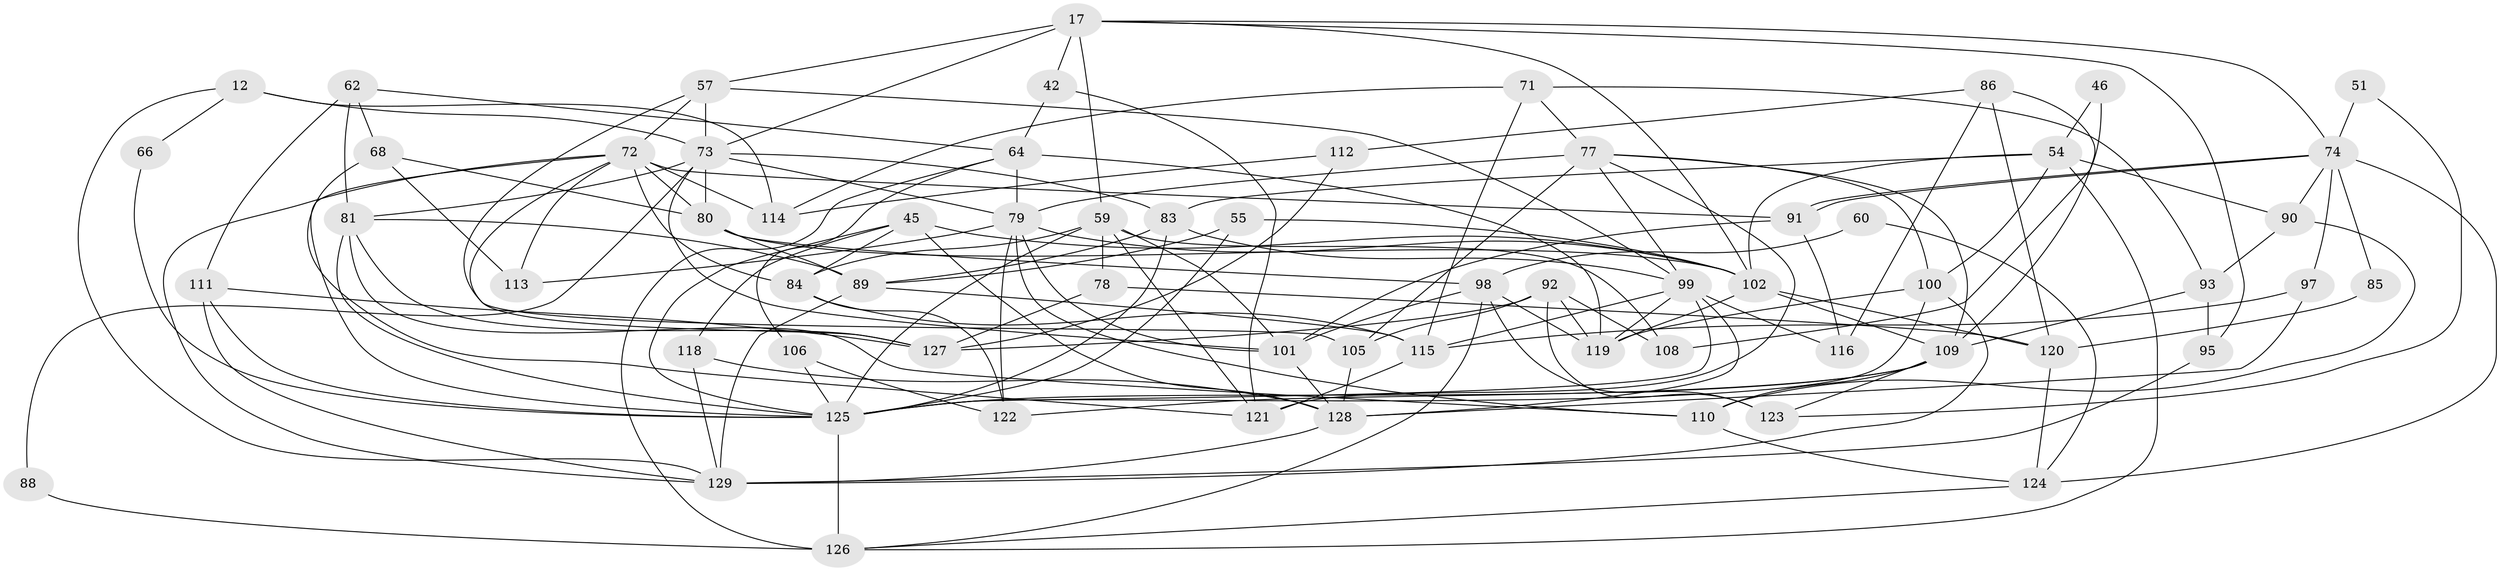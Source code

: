 // original degree distribution, {4: 0.2713178294573643, 3: 0.24806201550387597, 7: 0.03875968992248062, 2: 0.15503875968992248, 5: 0.16279069767441862, 8: 0.015503875968992248, 6: 0.10852713178294573}
// Generated by graph-tools (version 1.1) at 2025/02/03/05/25 17:02:40]
// undirected, 64 vertices, 161 edges
graph export_dot {
graph [start="1"]
  node [color=gray90,style=filled];
  12;
  17;
  42 [super="+5"];
  45 [super="+38"];
  46;
  51;
  54 [super="+27"];
  55;
  57 [super="+48"];
  59 [super="+44"];
  60;
  62;
  64 [super="+3"];
  66;
  68;
  71;
  72 [super="+21+61"];
  73 [super="+25+63"];
  74 [super="+47"];
  77 [super="+56"];
  78;
  79 [super="+70+76"];
  80 [super="+52"];
  81 [super="+4+8"];
  83;
  84 [super="+31"];
  85;
  86;
  88;
  89 [super="+30"];
  90;
  91 [super="+34"];
  92 [super="+50"];
  93 [super="+6"];
  95;
  97;
  98 [super="+24"];
  99 [super="+1+11+75"];
  100;
  101 [super="+18"];
  102 [super="+82"];
  105;
  106;
  108;
  109 [super="+69+58"];
  110;
  111;
  112;
  113 [super="+39"];
  114 [super="+53"];
  115 [super="+33+32+26"];
  116;
  118;
  119 [super="+67"];
  120;
  121 [super="+87"];
  122 [super="+36"];
  123;
  124 [super="+23"];
  125 [super="+117+107+103+96"];
  126 [super="+14+22"];
  127 [super="+104"];
  128 [super="+16+65"];
  129 [super="+49"];
  12 -- 129;
  12 -- 66;
  12 -- 114;
  12 -- 73;
  17 -- 73;
  17 -- 42;
  17 -- 95;
  17 -- 74;
  17 -- 57 [weight=2];
  17 -- 59;
  17 -- 102;
  42 -- 64;
  42 -- 121;
  45 -- 118;
  45 -- 128;
  45 -- 84;
  45 -- 102;
  45 -- 125;
  46 -- 108;
  46 -- 54;
  51 -- 123;
  51 -- 74;
  54 -- 83 [weight=2];
  54 -- 90;
  54 -- 100;
  54 -- 126;
  54 -- 102;
  55 -- 102;
  55 -- 89;
  55 -- 125;
  57 -- 99;
  57 -- 72 [weight=2];
  57 -- 105;
  57 -- 73;
  59 -- 84;
  59 -- 101;
  59 -- 121;
  59 -- 108;
  59 -- 78;
  59 -- 125;
  60 -- 124;
  60 -- 98;
  62 -- 64;
  62 -- 111;
  62 -- 68;
  62 -- 81;
  64 -- 106;
  64 -- 126;
  64 -- 119 [weight=2];
  64 -- 79;
  66 -- 125;
  68 -- 80;
  68 -- 113;
  68 -- 121;
  71 -- 115;
  71 -- 77 [weight=2];
  71 -- 114 [weight=2];
  71 -- 93;
  72 -- 84;
  72 -- 91 [weight=2];
  72 -- 127 [weight=2];
  72 -- 80 [weight=2];
  72 -- 114;
  72 -- 113;
  72 -- 129;
  72 -- 125 [weight=2];
  73 -- 81;
  73 -- 79 [weight=2];
  73 -- 80 [weight=2];
  73 -- 101;
  73 -- 83;
  73 -- 88;
  74 -- 91;
  74 -- 91;
  74 -- 85;
  74 -- 90;
  74 -- 97;
  74 -- 124;
  77 -- 99;
  77 -- 121;
  77 -- 100;
  77 -- 109;
  77 -- 105;
  77 -- 79;
  78 -- 127;
  78 -- 120;
  79 -- 101 [weight=2];
  79 -- 110;
  79 -- 113;
  79 -- 102;
  79 -- 122;
  80 -- 98;
  80 -- 89;
  80 -- 102;
  81 -- 89 [weight=2];
  81 -- 110;
  81 -- 127;
  81 -- 125 [weight=4];
  83 -- 99;
  83 -- 89;
  83 -- 125 [weight=2];
  84 -- 115 [weight=2];
  84 -- 122;
  85 -- 120;
  86 -- 116;
  86 -- 120;
  86 -- 112;
  86 -- 109;
  88 -- 126;
  89 -- 115 [weight=2];
  89 -- 129;
  90 -- 93;
  90 -- 110;
  91 -- 116;
  91 -- 101 [weight=2];
  92 -- 123 [weight=2];
  92 -- 105;
  92 -- 108;
  92 -- 119;
  92 -- 127;
  93 -- 95;
  93 -- 109 [weight=2];
  95 -- 129;
  97 -- 115 [weight=2];
  97 -- 128;
  98 -- 119;
  98 -- 101;
  98 -- 123;
  98 -- 126;
  99 -- 115 [weight=2];
  99 -- 116;
  99 -- 119 [weight=2];
  99 -- 128 [weight=2];
  99 -- 125 [weight=2];
  100 -- 119;
  100 -- 129;
  100 -- 125;
  101 -- 128;
  102 -- 119;
  102 -- 120;
  102 -- 109;
  105 -- 128;
  106 -- 122;
  106 -- 125;
  109 -- 110;
  109 -- 123;
  109 -- 122;
  109 -- 125 [weight=2];
  110 -- 124;
  111 -- 127;
  111 -- 129;
  111 -- 125;
  112 -- 114;
  112 -- 127;
  115 -- 121 [weight=2];
  118 -- 129;
  118 -- 128;
  120 -- 124;
  124 -- 126;
  125 -- 126 [weight=2];
  128 -- 129;
}
